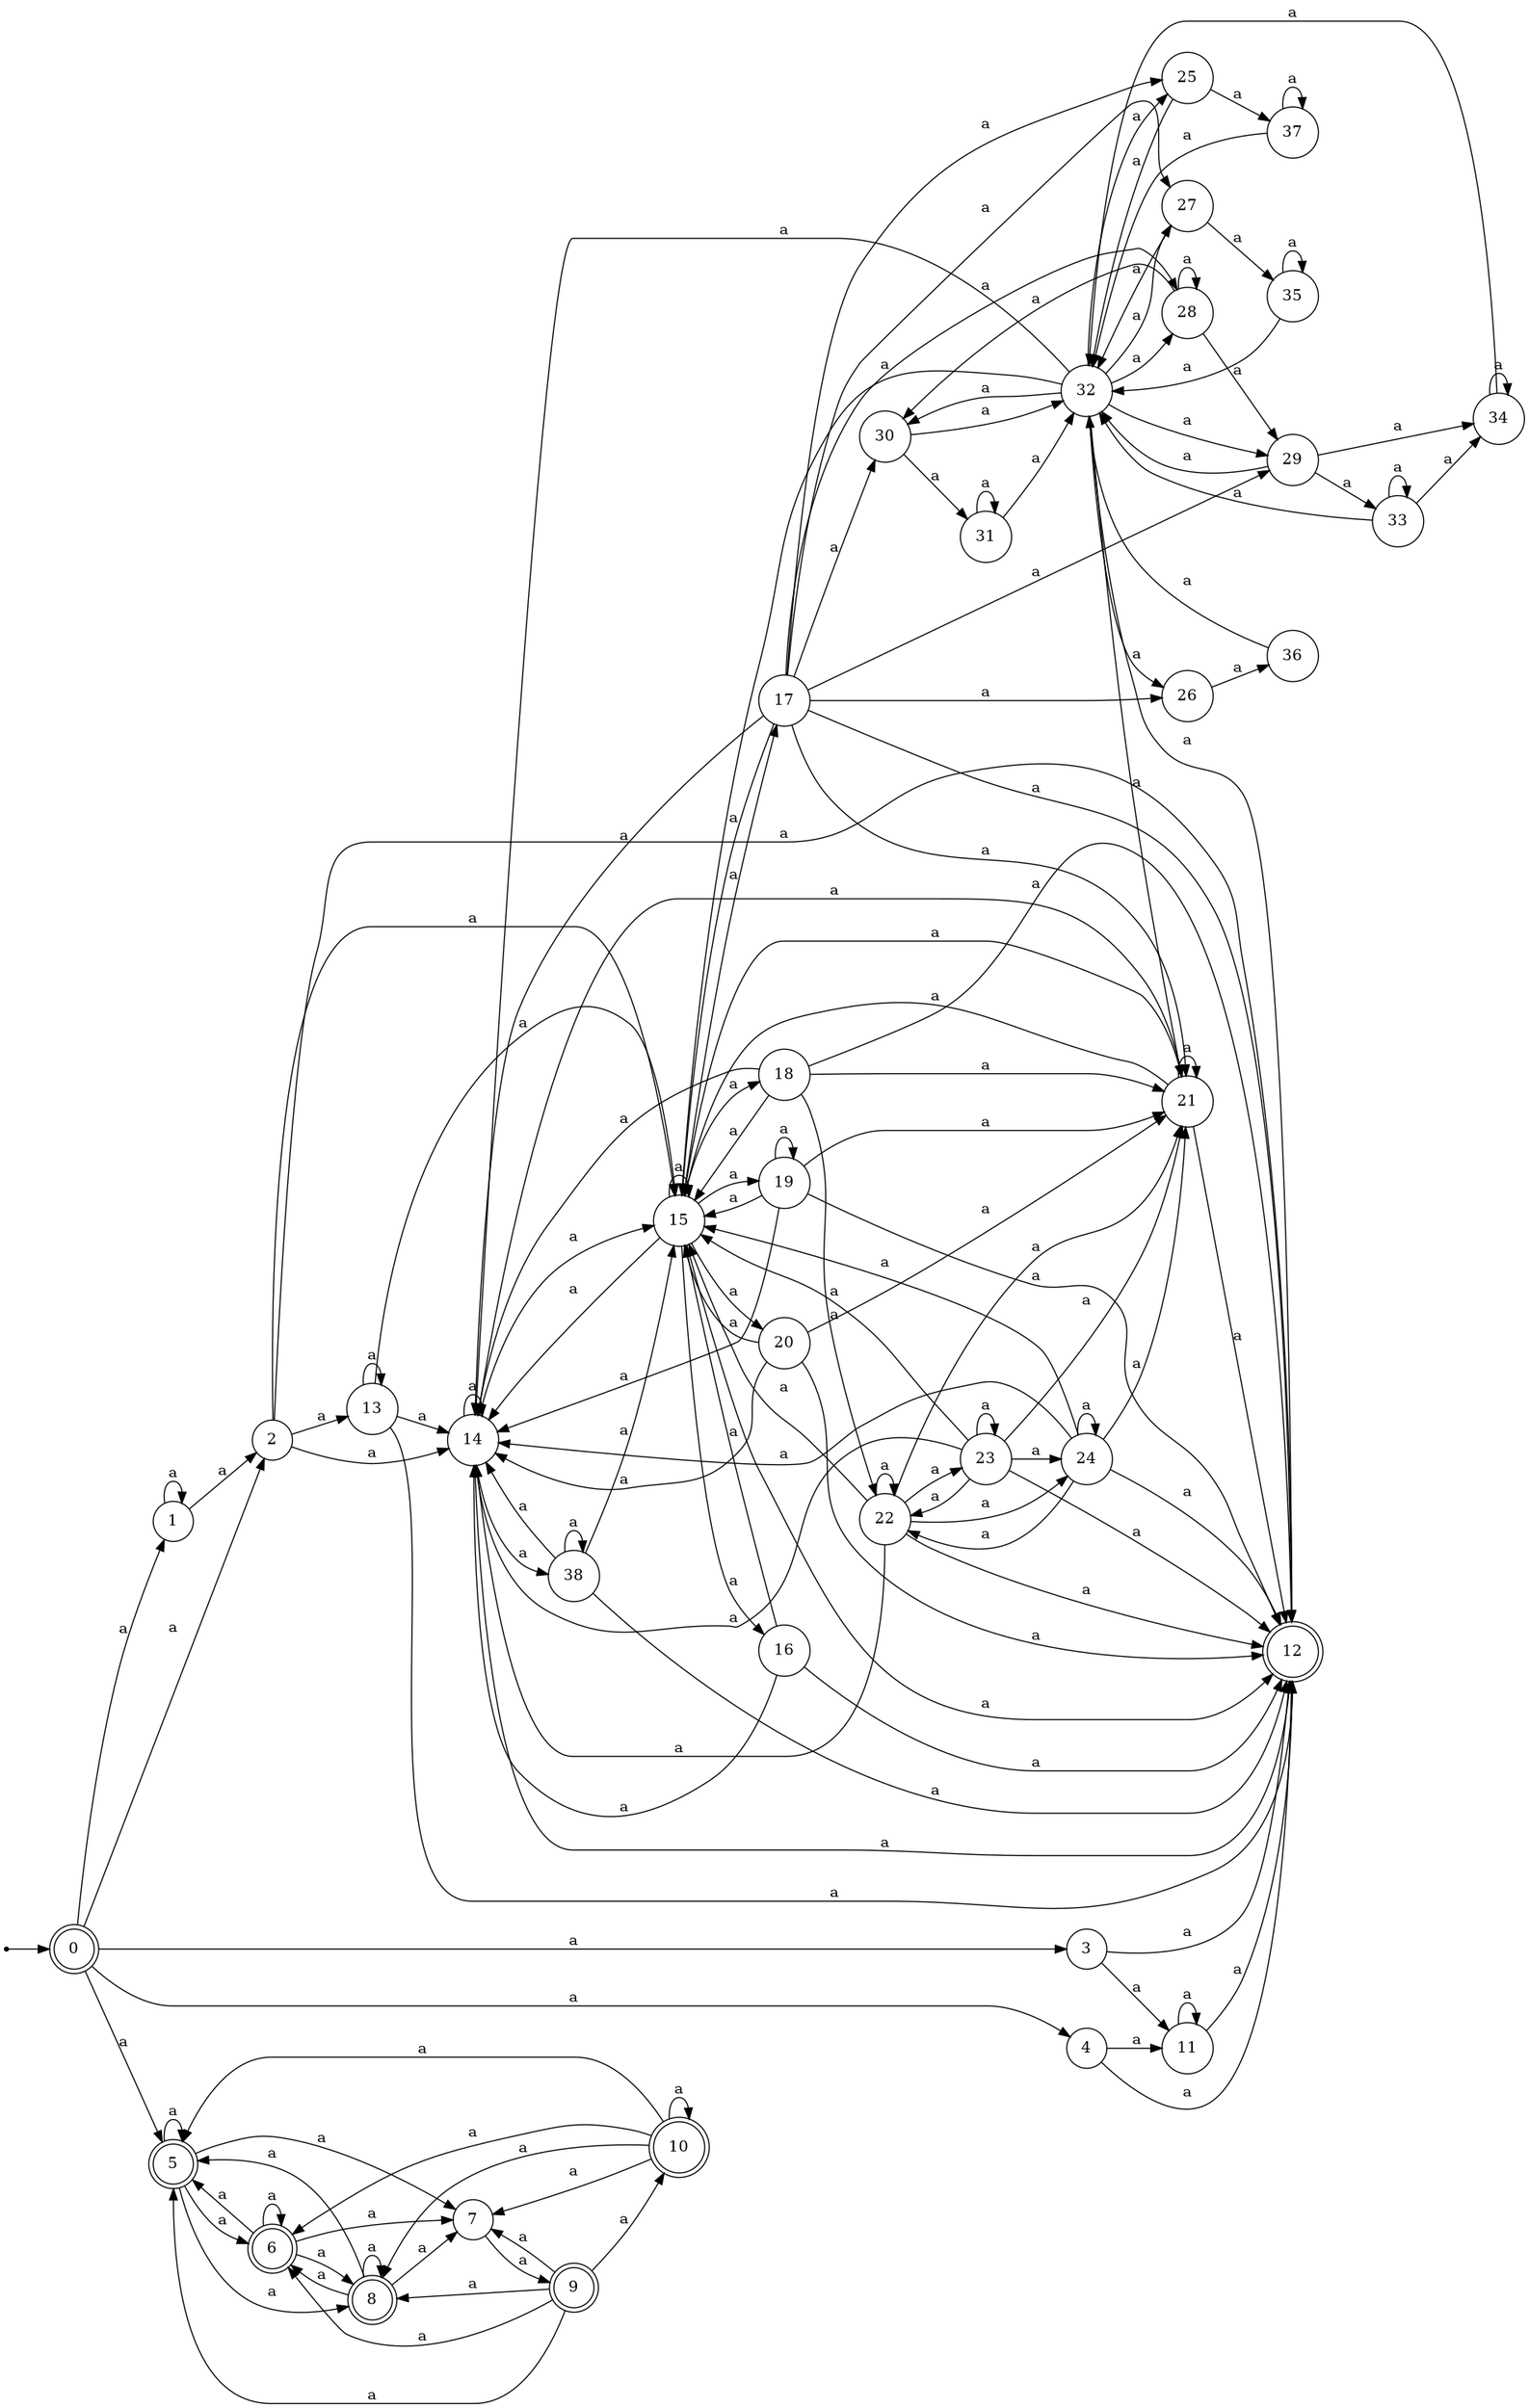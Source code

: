 digraph finite_state_machine {
rankdir=LR;
size="20,20";
node [shape = point]; "dummy0"
node [shape = doublecircle]; "0";"dummy0" -> "0";
node [shape = circle]; "1";
node [shape = circle]; "2";
node [shape = circle]; "3";
node [shape = circle]; "4";
node [shape = doublecircle]; "5";node [shape = doublecircle]; "6";node [shape = circle]; "7";
node [shape = doublecircle]; "8";node [shape = doublecircle]; "9";node [shape = doublecircle]; "10";node [shape = circle]; "11";
node [shape = doublecircle]; "12";node [shape = circle]; "13";
node [shape = circle]; "14";
node [shape = circle]; "15";
node [shape = circle]; "16";
node [shape = circle]; "17";
node [shape = circle]; "18";
node [shape = circle]; "19";
node [shape = circle]; "20";
node [shape = circle]; "21";
node [shape = circle]; "22";
node [shape = circle]; "23";
node [shape = circle]; "24";
node [shape = circle]; "25";
node [shape = circle]; "26";
node [shape = circle]; "27";
node [shape = circle]; "28";
node [shape = circle]; "29";
node [shape = circle]; "30";
node [shape = circle]; "31";
node [shape = circle]; "32";
node [shape = circle]; "33";
node [shape = circle]; "34";
node [shape = circle]; "35";
node [shape = circle]; "36";
node [shape = circle]; "37";
node [shape = circle]; "38";
"0" -> "1" [label = "a"];
 "0" -> "2" [label = "a"];
 "0" -> "3" [label = "a"];
 "0" -> "4" [label = "a"];
 "0" -> "5" [label = "a"];
 "5" -> "8" [label = "a"];
 "5" -> "5" [label = "a"];
 "5" -> "6" [label = "a"];
 "5" -> "7" [label = "a"];
 "8" -> "8" [label = "a"];
 "8" -> "5" [label = "a"];
 "8" -> "6" [label = "a"];
 "8" -> "7" [label = "a"];
 "7" -> "9" [label = "a"];
 "9" -> "5" [label = "a"];
 "9" -> "6" [label = "a"];
 "9" -> "7" [label = "a"];
 "9" -> "8" [label = "a"];
 "9" -> "10" [label = "a"];
 "10" -> "5" [label = "a"];
 "10" -> "6" [label = "a"];
 "10" -> "7" [label = "a"];
 "10" -> "8" [label = "a"];
 "10" -> "10" [label = "a"];
 "6" -> "8" [label = "a"];
 "6" -> "5" [label = "a"];
 "6" -> "6" [label = "a"];
 "6" -> "7" [label = "a"];
 "4" -> "11" [label = "a"];
 "4" -> "12" [label = "a"];
 "11" -> "11" [label = "a"];
 "11" -> "12" [label = "a"];
 "3" -> "11" [label = "a"];
 "3" -> "12" [label = "a"];
 "2" -> "12" [label = "a"];
 "2" -> "13" [label = "a"];
 "2" -> "14" [label = "a"];
 "2" -> "15" [label = "a"];
 "15" -> "12" [label = "a"];
 "15" -> "14" [label = "a"];
 "15" -> "15" [label = "a"];
 "15" -> "16" [label = "a"];
 "15" -> "17" [label = "a"];
 "15" -> "18" [label = "a"];
 "15" -> "19" [label = "a"];
 "15" -> "20" [label = "a"];
 "15" -> "21" [label = "a"];
 "21" -> "12" [label = "a"];
 "21" -> "21" [label = "a"];
 "21" -> "14" [label = "a"];
 "21" -> "15" [label = "a"];
 "20" -> "12" [label = "a"];
 "20" -> "21" [label = "a"];
 "20" -> "14" [label = "a"];
 "20" -> "15" [label = "a"];
 "19" -> "19" [label = "a"];
 "19" -> "21" [label = "a"];
 "19" -> "12" [label = "a"];
 "19" -> "14" [label = "a"];
 "19" -> "15" [label = "a"];
 "18" -> "21" [label = "a"];
 "18" -> "22" [label = "a"];
 "18" -> "12" [label = "a"];
 "18" -> "14" [label = "a"];
 "18" -> "15" [label = "a"];
 "22" -> "21" [label = "a"];
 "22" -> "22" [label = "a"];
 "22" -> "23" [label = "a"];
 "22" -> "24" [label = "a"];
 "22" -> "12" [label = "a"];
 "22" -> "14" [label = "a"];
 "22" -> "15" [label = "a"];
 "24" -> "21" [label = "a"];
 "24" -> "22" [label = "a"];
 "24" -> "24" [label = "a"];
 "24" -> "12" [label = "a"];
 "24" -> "14" [label = "a"];
 "24" -> "15" [label = "a"];
 "23" -> "21" [label = "a"];
 "23" -> "22" [label = "a"];
 "23" -> "23" [label = "a"];
 "23" -> "24" [label = "a"];
 "23" -> "12" [label = "a"];
 "23" -> "14" [label = "a"];
 "23" -> "15" [label = "a"];
 "17" -> "12" [label = "a"];
 "17" -> "14" [label = "a"];
 "17" -> "15" [label = "a"];
 "17" -> "21" [label = "a"];
 "17" -> "25" [label = "a"];
 "17" -> "26" [label = "a"];
 "17" -> "27" [label = "a"];
 "17" -> "28" [label = "a"];
 "17" -> "29" [label = "a"];
 "17" -> "30" [label = "a"];
 "30" -> "32" [label = "a"];
 "30" -> "31" [label = "a"];
 "32" -> "12" [label = "a"];
 "32" -> "14" [label = "a"];
 "32" -> "15" [label = "a"];
 "32" -> "21" [label = "a"];
 "32" -> "25" [label = "a"];
 "32" -> "26" [label = "a"];
 "32" -> "27" [label = "a"];
 "32" -> "28" [label = "a"];
 "32" -> "29" [label = "a"];
 "32" -> "30" [label = "a"];
 "31" -> "32" [label = "a"];
 "31" -> "31" [label = "a"];
 "29" -> "32" [label = "a"];
 "29" -> "33" [label = "a"];
 "29" -> "34" [label = "a"];
 "34" -> "32" [label = "a"];
 "34" -> "34" [label = "a"];
 "33" -> "32" [label = "a"];
 "33" -> "33" [label = "a"];
 "33" -> "34" [label = "a"];
 "28" -> "28" [label = "a"];
 "28" -> "29" [label = "a"];
 "28" -> "30" [label = "a"];
 "27" -> "32" [label = "a"];
 "27" -> "35" [label = "a"];
 "35" -> "32" [label = "a"];
 "35" -> "35" [label = "a"];
 "26" -> "36" [label = "a"];
 "36" -> "32" [label = "a"];
 "25" -> "32" [label = "a"];
 "25" -> "37" [label = "a"];
 "37" -> "32" [label = "a"];
 "37" -> "37" [label = "a"];
 "16" -> "12" [label = "a"];
 "16" -> "14" [label = "a"];
 "16" -> "15" [label = "a"];
 "14" -> "38" [label = "a"];
 "14" -> "12" [label = "a"];
 "14" -> "14" [label = "a"];
 "14" -> "15" [label = "a"];
 "38" -> "15" [label = "a"];
 "38" -> "12" [label = "a"];
 "38" -> "38" [label = "a"];
 "38" -> "14" [label = "a"];
 "13" -> "12" [label = "a"];
 "13" -> "13" [label = "a"];
 "13" -> "14" [label = "a"];
 "13" -> "15" [label = "a"];
 "1" -> "1" [label = "a"];
 "1" -> "2" [label = "a"];
 }
